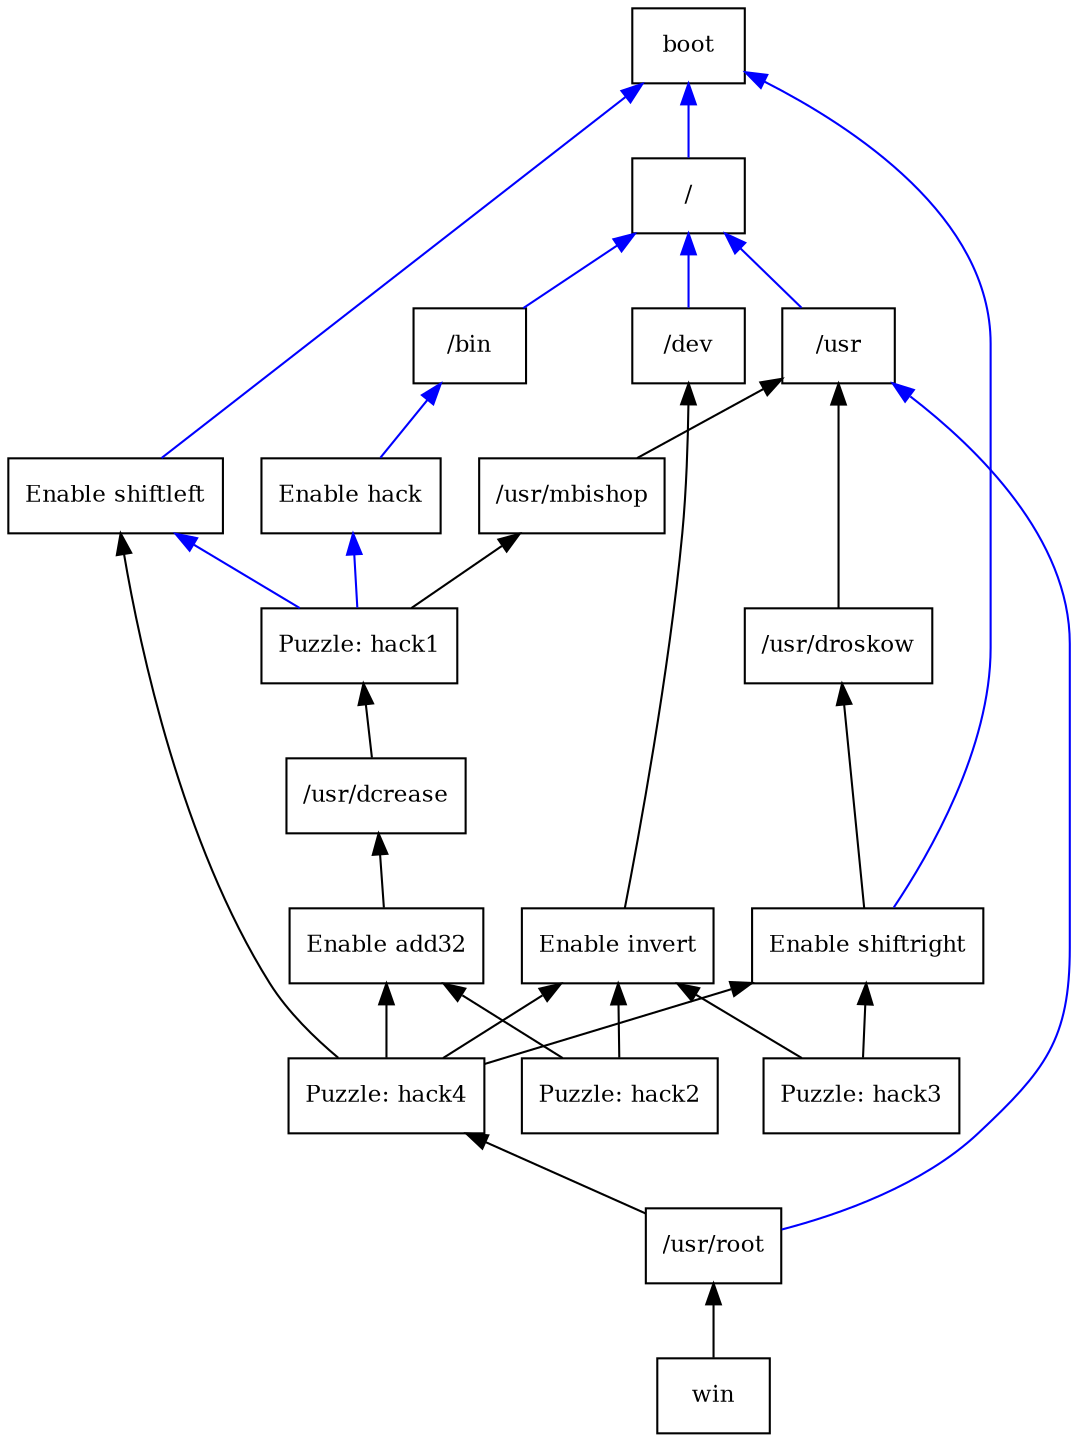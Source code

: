 digraph {
  node [shape=box, fontsize=11]
  graph [dpi = 100]
  rankdir=BT

  enable_left [label="Enable shiftleft"]
  enable_right [label="Enable shiftright"]
  enable_hack [label="Enable hack"]
  enable_invert [label="Enable invert"]
  enable_add32 [label="Enable add32"]

  puzzle_hack1 [label="Puzzle: hack1"]
  puzzle_hack2 [label="Puzzle: hack2"]
  puzzle_hack3 [label="Puzzle: hack3"]
  puzzle_hack4 [label="Puzzle: hack4"]

  boot
  root [label="/"]
  win

  usr [label="/usr"]
  dev [label="/dev"]
  bin [label="/bin"]
  {rank=same; usr; dev; bin}

  usr_root [label="/usr/root"]
  usr_mbishop [label="/usr/mbishop"]
  usr_dcrease [label="/usr/dcrease"]
  usr_droskow [label="/usr/droskow"]

  root -> boot [color=blue]
  enable_left -> boot [color=blue]
  enable_right -> boot [color=blue]

  dev -> root [color=blue]
  bin -> root [color=blue]
  usr -> root [color=blue]

  usr_mbishop -> usr
  usr_dcrease -> puzzle_hack1
  usr_droskow -> usr

  usr_root -> puzzle_hack4
  usr_root -> usr [color=blue]

  enable_hack -> bin [color=blue]

  enable_right -> usr_droskow

  puzzle_hack1 -> usr_mbishop
  puzzle_hack1 -> enable_hack [color=blue]
  puzzle_hack1 -> enable_left [color=blue]

  puzzle_hack2 -> enable_invert
  puzzle_hack2 -> enable_add32

  puzzle_hack3 -> enable_right
  puzzle_hack3 -> enable_invert

  puzzle_hack4 -> enable_left
  puzzle_hack4 -> enable_right
  puzzle_hack4 -> enable_invert
  puzzle_hack4 -> enable_add32

  enable_invert -> dev
  enable_add32 -> usr_dcrease

  win -> usr_root
}
